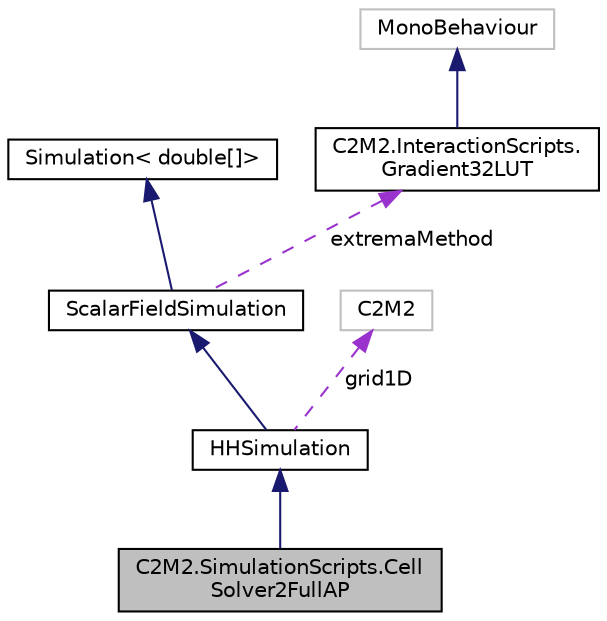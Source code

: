 digraph "C2M2.SimulationScripts.CellSolver2FullAP"
{
 // LATEX_PDF_SIZE
  edge [fontname="Helvetica",fontsize="10",labelfontname="Helvetica",labelfontsize="10"];
  node [fontname="Helvetica",fontsize="10",shape=record];
  Node1 [label="C2M2.SimulationScripts.Cell\lSolver2FullAP",height=0.2,width=0.4,color="black", fillcolor="grey75", style="filled", fontcolor="black",tooltip=" "];
  Node2 -> Node1 [dir="back",color="midnightblue",fontsize="10",style="solid",fontname="Helvetica"];
  Node2 [label="HHSimulation",height=0.2,width=0.4,color="black", fillcolor="white", style="filled",URL="$d3/d6d/class_c2_m2_1_1_simulation_scripts_1_1_h_h_simulation.html",tooltip="Read in a map associating 1D neuron vertices to 3D mesh vertices."];
  Node3 -> Node2 [dir="back",color="midnightblue",fontsize="10",style="solid",fontname="Helvetica"];
  Node3 [label="ScalarFieldSimulation",height=0.2,width=0.4,color="black", fillcolor="white", style="filled",URL="$dc/d9a/class_c2_m2_1_1_simulation_scripts_1_1_scalar_field_simulation.html",tooltip="Simulation of type double[] for visualizing scalar fields on meshes"];
  Node4 -> Node3 [dir="back",color="midnightblue",fontsize="10",style="solid",fontname="Helvetica"];
  Node4 [label="Simulation\< double[]\>",height=0.2,width=0.4,color="black", fillcolor="white", style="filled",URL="$d5/dfa/class_c2_m2_1_1_simulation_scripts_1_1_simulation.html",tooltip=" "];
  Node5 -> Node3 [dir="back",color="darkorchid3",fontsize="10",style="dashed",label=" extremaMethod" ,fontname="Helvetica"];
  Node5 [label="C2M2.InteractionScripts.\lGradient32LUT",height=0.2,width=0.4,color="black", fillcolor="white", style="filled",URL="$dd/d96/class_c2_m2_1_1_interaction_scripts_1_1_gradient32_l_u_t.html",tooltip="Create a fast and memory-friendly lookup table of Color32's."];
  Node6 -> Node5 [dir="back",color="midnightblue",fontsize="10",style="solid",fontname="Helvetica"];
  Node6 [label="MonoBehaviour",height=0.2,width=0.4,color="grey75", fillcolor="white", style="filled",tooltip=" "];
  Node7 -> Node2 [dir="back",color="darkorchid3",fontsize="10",style="dashed",label=" grid1D" ,fontname="Helvetica"];
  Node7 [label="C2M2",height=0.2,width=0.4,color="grey75", fillcolor="white", style="filled",tooltip=" "];
}
